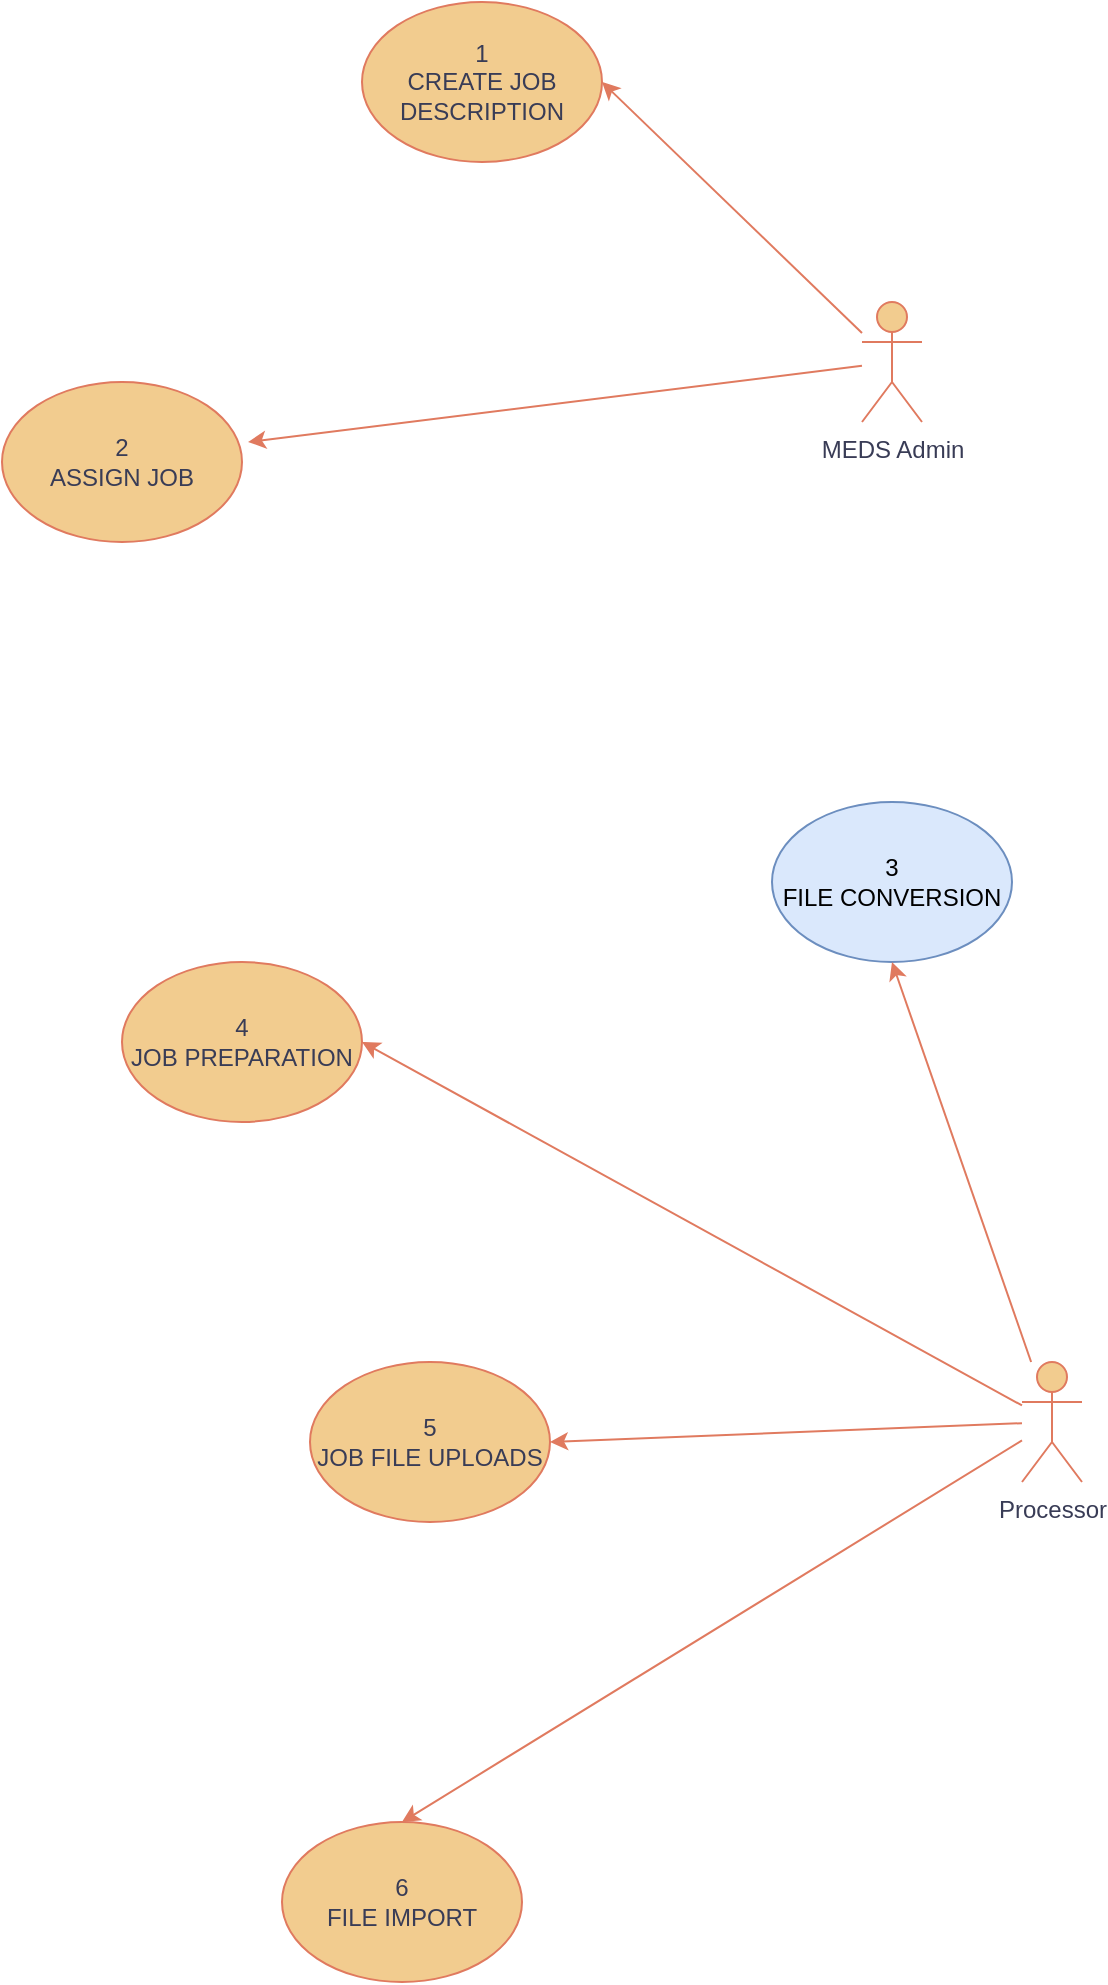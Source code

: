 <mxfile version="24.0.4" type="device">
  <diagram name="Page-1" id="7-qsZT-j9VxzIa0jK8Uy">
    <mxGraphModel dx="1292" dy="1162" grid="1" gridSize="10" guides="1" tooltips="1" connect="1" arrows="1" fold="1" page="1" pageScale="1" pageWidth="827" pageHeight="1169" math="0" shadow="0">
      <root>
        <mxCell id="0" />
        <mxCell id="1" parent="0" />
        <mxCell id="bH40_Dh_9YDPmBIDTG2r-1" value="1&lt;div&gt;CREATE JOB DESCRIPTION&lt;/div&gt;" style="ellipse;whiteSpace=wrap;html=1;labelBackgroundColor=none;fillColor=#F2CC8F;strokeColor=#E07A5F;fontColor=#393C56;" vertex="1" parent="1">
          <mxGeometry x="380" y="50" width="120" height="80" as="geometry" />
        </mxCell>
        <mxCell id="bH40_Dh_9YDPmBIDTG2r-6" style="rounded=0;orthogonalLoop=1;jettySize=auto;html=1;entryX=1.025;entryY=0.375;entryDx=0;entryDy=0;entryPerimeter=0;labelBackgroundColor=none;strokeColor=#E07A5F;fontColor=default;" edge="1" parent="1" source="bH40_Dh_9YDPmBIDTG2r-2" target="bH40_Dh_9YDPmBIDTG2r-4">
          <mxGeometry relative="1" as="geometry" />
        </mxCell>
        <mxCell id="bH40_Dh_9YDPmBIDTG2r-2" value="MEDS Admin" style="shape=umlActor;verticalLabelPosition=bottom;verticalAlign=top;html=1;outlineConnect=0;labelBackgroundColor=none;fillColor=#F2CC8F;strokeColor=#E07A5F;fontColor=#393C56;" vertex="1" parent="1">
          <mxGeometry x="630" y="200" width="30" height="60" as="geometry" />
        </mxCell>
        <mxCell id="bH40_Dh_9YDPmBIDTG2r-3" style="rounded=0;orthogonalLoop=1;jettySize=auto;html=1;entryX=1;entryY=0.5;entryDx=0;entryDy=0;labelBackgroundColor=none;strokeColor=#E07A5F;fontColor=default;" edge="1" parent="1" source="bH40_Dh_9YDPmBIDTG2r-2" target="bH40_Dh_9YDPmBIDTG2r-1">
          <mxGeometry relative="1" as="geometry" />
        </mxCell>
        <mxCell id="bH40_Dh_9YDPmBIDTG2r-4" value="2&lt;div&gt;ASSIGN JOB&lt;/div&gt;" style="ellipse;whiteSpace=wrap;html=1;labelBackgroundColor=none;fillColor=#F2CC8F;strokeColor=#E07A5F;fontColor=#393C56;" vertex="1" parent="1">
          <mxGeometry x="200" y="240" width="120" height="80" as="geometry" />
        </mxCell>
        <mxCell id="bH40_Dh_9YDPmBIDTG2r-7" value="3&lt;div&gt;FILE CONVERSION&lt;/div&gt;" style="ellipse;whiteSpace=wrap;html=1;labelBackgroundColor=none;fillColor=#dae8fc;strokeColor=#6c8ebf;" vertex="1" parent="1">
          <mxGeometry x="585" y="450" width="120" height="80" as="geometry" />
        </mxCell>
        <mxCell id="bH40_Dh_9YDPmBIDTG2r-9" style="rounded=0;orthogonalLoop=1;jettySize=auto;html=1;entryX=0.5;entryY=1;entryDx=0;entryDy=0;labelBackgroundColor=none;strokeColor=#E07A5F;fontColor=default;" edge="1" parent="1" source="bH40_Dh_9YDPmBIDTG2r-8" target="bH40_Dh_9YDPmBIDTG2r-7">
          <mxGeometry relative="1" as="geometry" />
        </mxCell>
        <mxCell id="bH40_Dh_9YDPmBIDTG2r-11" style="rounded=0;orthogonalLoop=1;jettySize=auto;html=1;entryX=1;entryY=0.5;entryDx=0;entryDy=0;labelBackgroundColor=none;strokeColor=#E07A5F;fontColor=default;" edge="1" parent="1" source="bH40_Dh_9YDPmBIDTG2r-8" target="bH40_Dh_9YDPmBIDTG2r-10">
          <mxGeometry relative="1" as="geometry" />
        </mxCell>
        <mxCell id="bH40_Dh_9YDPmBIDTG2r-13" style="rounded=0;orthogonalLoop=1;jettySize=auto;html=1;entryX=1;entryY=0.5;entryDx=0;entryDy=0;labelBackgroundColor=none;strokeColor=#E07A5F;fontColor=default;" edge="1" parent="1" source="bH40_Dh_9YDPmBIDTG2r-8" target="bH40_Dh_9YDPmBIDTG2r-12">
          <mxGeometry relative="1" as="geometry" />
        </mxCell>
        <mxCell id="bH40_Dh_9YDPmBIDTG2r-15" style="rounded=0;orthogonalLoop=1;jettySize=auto;html=1;entryX=0.5;entryY=0;entryDx=0;entryDy=0;labelBackgroundColor=none;strokeColor=#E07A5F;fontColor=default;" edge="1" parent="1" source="bH40_Dh_9YDPmBIDTG2r-8" target="bH40_Dh_9YDPmBIDTG2r-14">
          <mxGeometry relative="1" as="geometry" />
        </mxCell>
        <mxCell id="bH40_Dh_9YDPmBIDTG2r-8" value="Processor" style="shape=umlActor;verticalLabelPosition=bottom;verticalAlign=top;html=1;outlineConnect=0;labelBackgroundColor=none;fillColor=#F2CC8F;strokeColor=#E07A5F;fontColor=#393C56;" vertex="1" parent="1">
          <mxGeometry x="710" y="730" width="30" height="60" as="geometry" />
        </mxCell>
        <mxCell id="bH40_Dh_9YDPmBIDTG2r-10" value="4&lt;div&gt;JOB PREPARATION&lt;/div&gt;" style="ellipse;whiteSpace=wrap;html=1;labelBackgroundColor=none;fillColor=#F2CC8F;strokeColor=#E07A5F;fontColor=#393C56;" vertex="1" parent="1">
          <mxGeometry x="260" y="530" width="120" height="80" as="geometry" />
        </mxCell>
        <mxCell id="bH40_Dh_9YDPmBIDTG2r-12" value="5&lt;div&gt;JOB FILE UPLOADS&lt;/div&gt;" style="ellipse;whiteSpace=wrap;html=1;labelBackgroundColor=none;fillColor=#F2CC8F;strokeColor=#E07A5F;fontColor=#393C56;" vertex="1" parent="1">
          <mxGeometry x="354" y="730" width="120" height="80" as="geometry" />
        </mxCell>
        <mxCell id="bH40_Dh_9YDPmBIDTG2r-14" value="6&lt;div&gt;FILE IMPORT&lt;/div&gt;" style="ellipse;whiteSpace=wrap;html=1;labelBackgroundColor=none;fillColor=#F2CC8F;strokeColor=#E07A5F;fontColor=#393C56;" vertex="1" parent="1">
          <mxGeometry x="340" y="960" width="120" height="80" as="geometry" />
        </mxCell>
      </root>
    </mxGraphModel>
  </diagram>
</mxfile>
